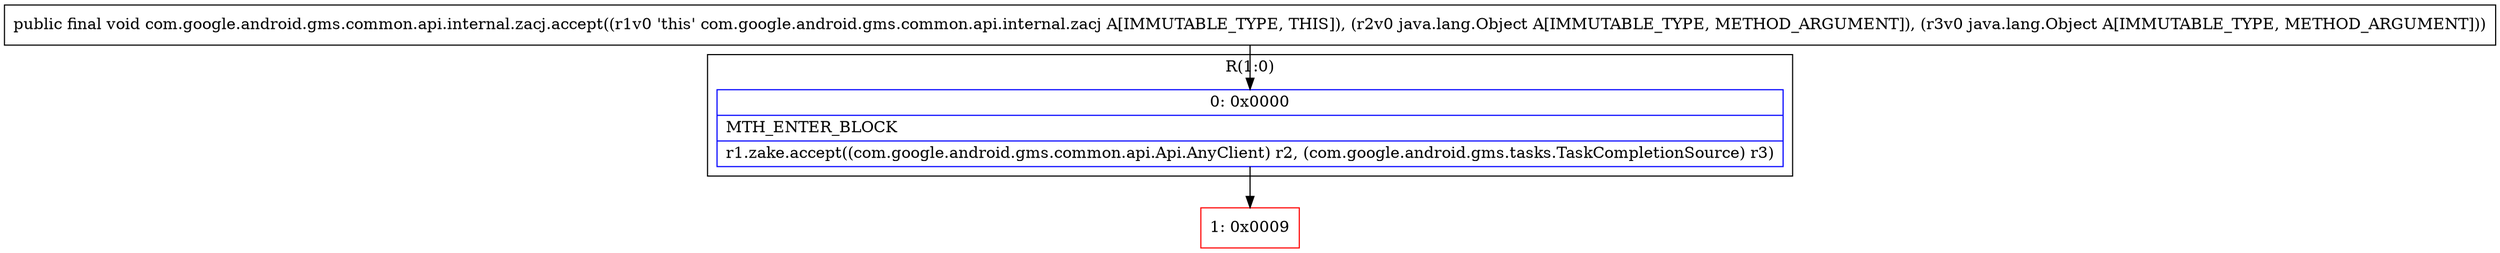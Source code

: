 digraph "CFG forcom.google.android.gms.common.api.internal.zacj.accept(Ljava\/lang\/Object;Ljava\/lang\/Object;)V" {
subgraph cluster_Region_31586707 {
label = "R(1:0)";
node [shape=record,color=blue];
Node_0 [shape=record,label="{0\:\ 0x0000|MTH_ENTER_BLOCK\l|r1.zake.accept((com.google.android.gms.common.api.Api.AnyClient) r2, (com.google.android.gms.tasks.TaskCompletionSource) r3)\l}"];
}
Node_1 [shape=record,color=red,label="{1\:\ 0x0009}"];
MethodNode[shape=record,label="{public final void com.google.android.gms.common.api.internal.zacj.accept((r1v0 'this' com.google.android.gms.common.api.internal.zacj A[IMMUTABLE_TYPE, THIS]), (r2v0 java.lang.Object A[IMMUTABLE_TYPE, METHOD_ARGUMENT]), (r3v0 java.lang.Object A[IMMUTABLE_TYPE, METHOD_ARGUMENT])) }"];
MethodNode -> Node_0;
Node_0 -> Node_1;
}

